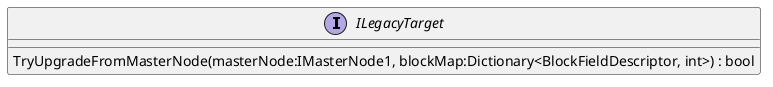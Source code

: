 @startuml
interface ILegacyTarget {
    TryUpgradeFromMasterNode(masterNode:IMasterNode1, blockMap:Dictionary<BlockFieldDescriptor, int>) : bool
}
@enduml
